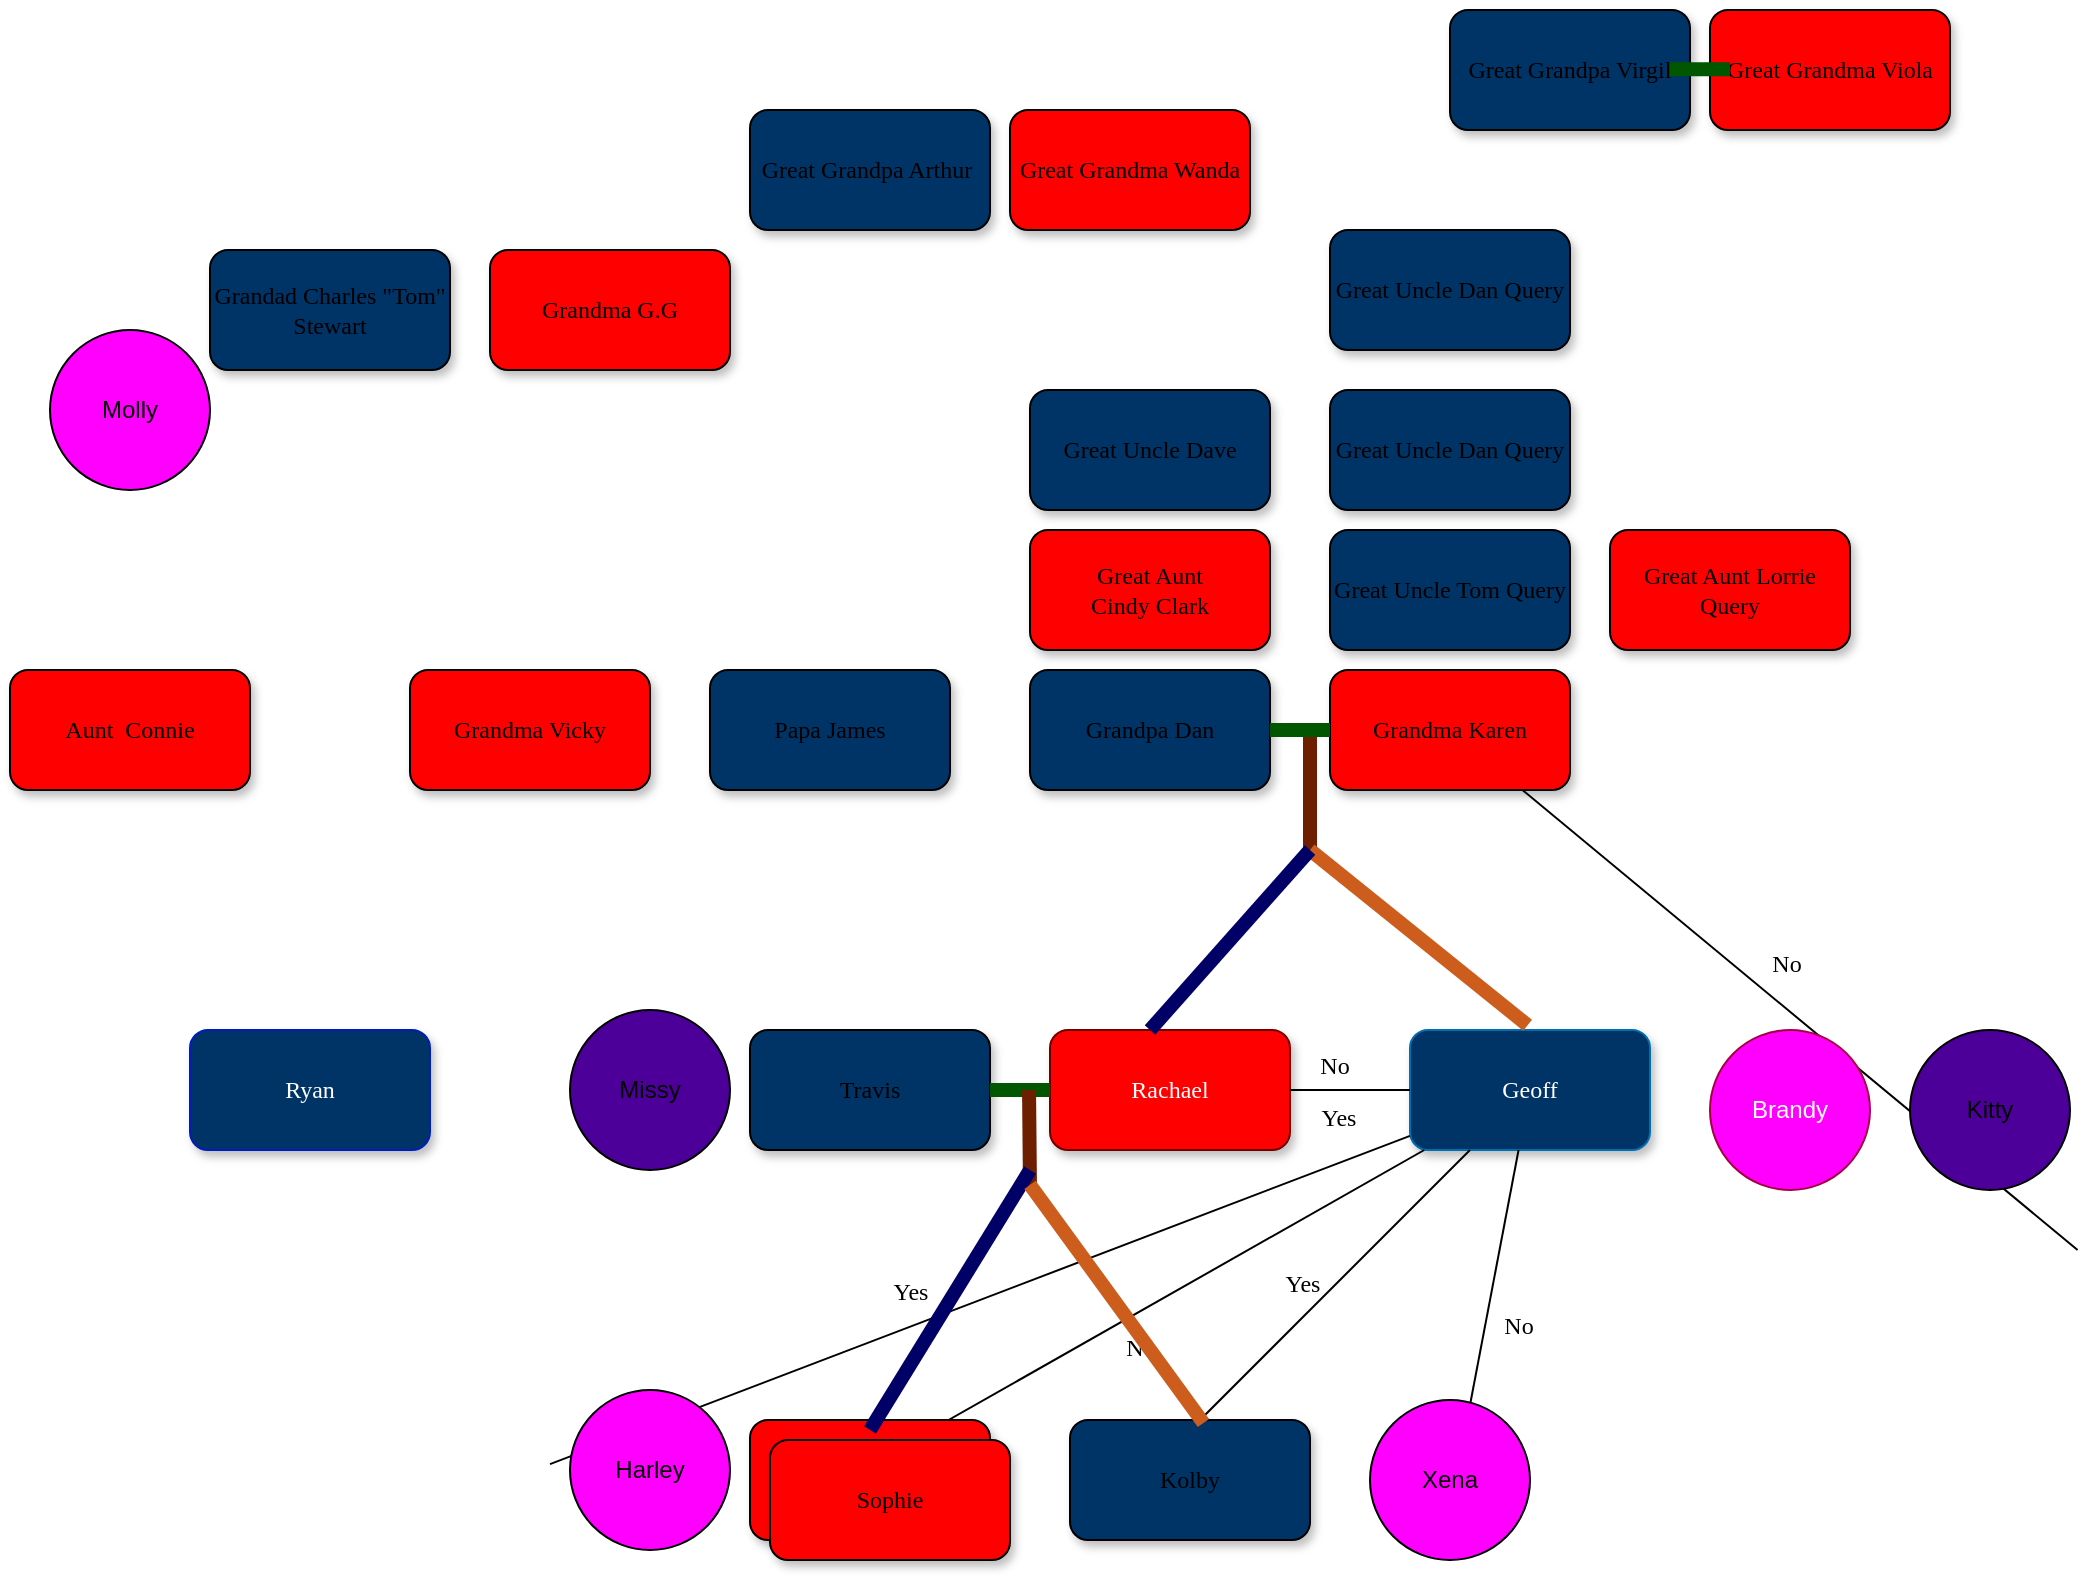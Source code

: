 <mxfile version="14.1.5" type="github">
  <diagram name="Page-1" id="10a91c8b-09ff-31b1-d368-03940ed4cc9e">
    <mxGraphModel dx="2200" dy="1546" grid="1" gridSize="10" guides="1" tooltips="1" connect="1" arrows="1" fold="1" page="1" pageScale="1" pageWidth="1100" pageHeight="850" background="#ffffff" math="0" shadow="0">
      <root>
        <mxCell id="0" />
        <mxCell id="1" parent="0" />
        <mxCell id="62893188c0fa7362-2" value="&lt;span&gt;Grandpa Dan&lt;/span&gt;" style="whiteSpace=wrap;html=1;rounded=1;shadow=1;labelBackgroundColor=none;strokeWidth=1;fontFamily=Verdana;fontSize=12;align=center;fillColor=#003366;" parent="1" vertex="1">
          <mxGeometry x="430" y="170" width="120" height="60" as="geometry" />
        </mxCell>
        <mxCell id="62893188c0fa7362-3" value="&lt;span&gt;Grandma Karen&lt;/span&gt;" style="whiteSpace=wrap;html=1;rounded=1;shadow=1;labelBackgroundColor=none;strokeWidth=1;fontFamily=Verdana;fontSize=12;align=center;fillColor=#FF0000;" parent="1" vertex="1">
          <mxGeometry x="580" y="170" width="120" height="60" as="geometry" />
        </mxCell>
        <mxCell id="62893188c0fa7362-8" value="&lt;span&gt;Rachael&lt;/span&gt;" style="whiteSpace=wrap;html=1;rounded=1;shadow=1;labelBackgroundColor=none;strokeWidth=1;fontFamily=Verdana;fontSize=12;align=center;strokeColor=#6F0000;fontColor=#ffffff;fillColor=#FF0000;" parent="1" vertex="1">
          <mxGeometry x="440" y="350" width="120" height="60" as="geometry" />
        </mxCell>
        <mxCell id="62893188c0fa7362-9" value="&lt;span&gt;Travis&lt;/span&gt;" style="whiteSpace=wrap;html=1;rounded=1;shadow=1;labelBackgroundColor=none;strokeWidth=1;fontFamily=Verdana;fontSize=12;align=center;fillColor=#003366;" parent="1" vertex="1">
          <mxGeometry x="290" y="350" width="120" height="60" as="geometry" />
        </mxCell>
        <mxCell id="62893188c0fa7362-12" value="&lt;span&gt;Geoff&lt;/span&gt;" style="whiteSpace=wrap;html=1;rounded=1;shadow=1;labelBackgroundColor=none;strokeWidth=1;fontFamily=Verdana;fontSize=12;align=center;strokeColor=#006EAF;fontColor=#ffffff;fillColor=#003366;" parent="1" vertex="1">
          <mxGeometry x="620" y="350" width="120" height="60" as="geometry" />
        </mxCell>
        <mxCell id="62893188c0fa7362-17" value="No" style="rounded=0;html=1;labelBackgroundColor=none;startArrow=none;startFill=0;startSize=5;endArrow=none;endFill=0;endSize=5;jettySize=auto;orthogonalLoop=1;strokeWidth=1;fontFamily=Verdana;fontSize=12" parent="1" source="62893188c0fa7362-3" edge="1">
          <mxGeometry x="-0.129" y="17" relative="1" as="geometry">
            <mxPoint as="offset" />
            <mxPoint x="953.793" y="460" as="targetPoint" />
          </mxGeometry>
        </mxCell>
        <mxCell id="62893188c0fa7362-18" value="Yes" style="rounded=0;html=1;labelBackgroundColor=none;startArrow=none;startFill=0;startSize=5;endArrow=none;endFill=0;endSize=5;jettySize=auto;orthogonalLoop=1;strokeWidth=1;fontFamily=Verdana;fontSize=12" parent="1" source="62893188c0fa7362-8" target="62893188c0fa7362-12" edge="1">
          <mxGeometry x="-0.217" y="-14" relative="1" as="geometry">
            <mxPoint as="offset" />
          </mxGeometry>
        </mxCell>
        <mxCell id="62893188c0fa7362-19" value="No" style="rounded=0;html=1;labelBackgroundColor=none;startArrow=none;startFill=0;startSize=5;endArrow=none;endFill=0;endSize=5;jettySize=auto;orthogonalLoop=1;strokeWidth=1;fontFamily=Verdana;fontSize=12" parent="1" source="62893188c0fa7362-8" edge="1">
          <mxGeometry x="-0.284" y="12" relative="1" as="geometry">
            <mxPoint as="offset" />
            <mxPoint x="620" y="380" as="targetPoint" />
          </mxGeometry>
        </mxCell>
        <mxCell id="62893188c0fa7362-24" value="Yes" style="rounded=0;html=1;labelBackgroundColor=none;startArrow=none;startFill=0;startSize=5;endArrow=none;endFill=0;endSize=5;jettySize=auto;orthogonalLoop=1;strokeWidth=1;fontFamily=Verdana;fontSize=12" parent="1" source="62893188c0fa7362-12" edge="1">
          <mxGeometry x="0.137" y="-16" relative="1" as="geometry">
            <mxPoint as="offset" />
            <mxPoint x="190" y="567.091" as="targetPoint" />
          </mxGeometry>
        </mxCell>
        <mxCell id="62893188c0fa7362-25" value="No" style="rounded=0;html=1;labelBackgroundColor=none;startArrow=none;startFill=0;startSize=5;endArrow=none;endFill=0;endSize=5;jettySize=auto;orthogonalLoop=1;strokeWidth=1;fontFamily=Verdana;fontSize=12" parent="1" source="62893188c0fa7362-12" edge="1">
          <mxGeometry x="0.137" y="16" relative="1" as="geometry">
            <mxPoint as="offset" />
            <mxPoint x="362.857" y="560" as="targetPoint" />
          </mxGeometry>
        </mxCell>
        <mxCell id="62893188c0fa7362-26" value="Yes" style="rounded=0;html=1;labelBackgroundColor=none;startArrow=none;startFill=0;startSize=5;endArrow=none;endFill=0;endSize=5;jettySize=auto;orthogonalLoop=1;strokeWidth=1;fontFamily=Verdana;fontSize=12" parent="1" edge="1">
          <mxGeometry x="0.003" y="-12" relative="1" as="geometry">
            <mxPoint as="offset" />
            <mxPoint x="650" y="410" as="sourcePoint" />
            <mxPoint x="500" y="560" as="targetPoint" />
          </mxGeometry>
        </mxCell>
        <mxCell id="62893188c0fa7362-27" value="No" style="rounded=0;html=1;labelBackgroundColor=none;startArrow=none;startFill=0;startSize=5;endArrow=none;endFill=0;endSize=5;jettySize=auto;orthogonalLoop=1;strokeWidth=1;fontFamily=Verdana;fontSize=12" parent="1" edge="1">
          <mxGeometry x="0.137" y="16" relative="1" as="geometry">
            <mxPoint as="offset" />
            <mxPoint x="674.286" y="410" as="sourcePoint" />
            <mxPoint x="645.714" y="560" as="targetPoint" />
          </mxGeometry>
        </mxCell>
        <mxCell id="qcqcmLk27DPcm4zJ_nN5-4" value="" style="endArrow=none;html=1;strokeWidth=7;fillColor=#a0522d;strokeColor=#6D1F00;" edge="1" parent="1">
          <mxGeometry width="50" height="50" relative="1" as="geometry">
            <mxPoint x="570" y="260" as="sourcePoint" />
            <mxPoint x="570" y="200" as="targetPoint" />
          </mxGeometry>
        </mxCell>
        <mxCell id="qcqcmLk27DPcm4zJ_nN5-5" value="" style="endArrow=none;html=1;strokeWidth=7;entryX=0.49;entryY=-0.04;entryDx=0;entryDy=0;entryPerimeter=0;strokeColor=#CC5D1D;" edge="1" parent="1" target="62893188c0fa7362-12">
          <mxGeometry width="50" height="50" relative="1" as="geometry">
            <mxPoint x="570" y="260" as="sourcePoint" />
            <mxPoint x="690" y="280" as="targetPoint" />
          </mxGeometry>
        </mxCell>
        <mxCell id="qcqcmLk27DPcm4zJ_nN5-6" value="" style="endArrow=none;html=1;strokeWidth=7;fillColor=#e51400;strokeColor=#000066;" edge="1" parent="1">
          <mxGeometry width="50" height="50" relative="1" as="geometry">
            <mxPoint x="490" y="350" as="sourcePoint" />
            <mxPoint x="570" y="260" as="targetPoint" />
          </mxGeometry>
        </mxCell>
        <mxCell id="qcqcmLk27DPcm4zJ_nN5-7" value="" style="endArrow=none;html=1;strokeColor=#005700;strokeWidth=7;entryX=0;entryY=0.5;entryDx=0;entryDy=0;exitX=1;exitY=0.5;exitDx=0;exitDy=0;fillColor=#008a00;" edge="1" parent="1" source="62893188c0fa7362-9" target="62893188c0fa7362-8">
          <mxGeometry width="50" height="50" relative="1" as="geometry">
            <mxPoint x="370" y="430" as="sourcePoint" />
            <mxPoint x="420" y="380" as="targetPoint" />
          </mxGeometry>
        </mxCell>
        <mxCell id="qcqcmLk27DPcm4zJ_nN5-8" value="" style="endArrow=none;html=1;strokeWidth=7;fillColor=#a0522d;strokeColor=#6D1F00;" edge="1" parent="1">
          <mxGeometry width="50" height="50" relative="1" as="geometry">
            <mxPoint x="430" y="430" as="sourcePoint" />
            <mxPoint x="429.52" y="380" as="targetPoint" />
          </mxGeometry>
        </mxCell>
        <mxCell id="qcqcmLk27DPcm4zJ_nN5-9" value="&lt;span&gt;Sophie&lt;/span&gt;" style="whiteSpace=wrap;html=1;rounded=1;shadow=1;labelBackgroundColor=none;strokeWidth=1;fontFamily=Verdana;fontSize=12;align=center;fillColor=#FF0000;" vertex="1" parent="1">
          <mxGeometry x="290" y="545" width="120" height="60" as="geometry" />
        </mxCell>
        <mxCell id="qcqcmLk27DPcm4zJ_nN5-10" value="&lt;span&gt;Grandma Vicky&lt;/span&gt;" style="whiteSpace=wrap;html=1;rounded=1;shadow=1;labelBackgroundColor=none;strokeWidth=1;fontFamily=Verdana;fontSize=12;align=center;fillColor=#FF0000;" vertex="1" parent="1">
          <mxGeometry x="120" y="170" width="120" height="60" as="geometry" />
        </mxCell>
        <mxCell id="qcqcmLk27DPcm4zJ_nN5-11" value="Aunt&amp;nbsp; Connie" style="whiteSpace=wrap;html=1;rounded=1;shadow=1;labelBackgroundColor=none;strokeWidth=1;fontFamily=Verdana;fontSize=12;align=center;fillColor=#FF0000;" vertex="1" parent="1">
          <mxGeometry x="-80" y="170" width="120" height="60" as="geometry" />
        </mxCell>
        <mxCell id="qcqcmLk27DPcm4zJ_nN5-12" value="&lt;span&gt;Ryan&lt;/span&gt;" style="whiteSpace=wrap;html=1;rounded=1;shadow=1;labelBackgroundColor=none;strokeWidth=1;fontFamily=Verdana;fontSize=12;align=center;strokeColor=#001DBC;fontColor=#ffffff;fillColor=#003366;" vertex="1" parent="1">
          <mxGeometry x="10" y="350" width="120" height="60" as="geometry" />
        </mxCell>
        <mxCell id="qcqcmLk27DPcm4zJ_nN5-13" value="&lt;span&gt;Kolby&lt;/span&gt;" style="whiteSpace=wrap;html=1;rounded=1;shadow=1;labelBackgroundColor=none;strokeWidth=1;fontFamily=Verdana;fontSize=12;align=center;fillColor=#003366;" vertex="1" parent="1">
          <mxGeometry x="450" y="545" width="120" height="60" as="geometry" />
        </mxCell>
        <mxCell id="qcqcmLk27DPcm4zJ_nN5-14" value="" style="endArrow=none;html=1;strokeWidth=7;fillColor=#e51400;strokeColor=#000066;" edge="1" parent="1">
          <mxGeometry width="50" height="50" relative="1" as="geometry">
            <mxPoint x="350" y="550" as="sourcePoint" />
            <mxPoint x="430" y="420" as="targetPoint" />
          </mxGeometry>
        </mxCell>
        <mxCell id="qcqcmLk27DPcm4zJ_nN5-15" value="" style="endArrow=none;html=1;strokeWidth=7;entryX=0.556;entryY=0.025;entryDx=0;entryDy=0;entryPerimeter=0;strokeColor=#CC5D1D;" edge="1" parent="1" target="qcqcmLk27DPcm4zJ_nN5-13">
          <mxGeometry width="50" height="50" relative="1" as="geometry">
            <mxPoint x="430" y="427.4" as="sourcePoint" />
            <mxPoint x="538.8" y="455" as="targetPoint" />
          </mxGeometry>
        </mxCell>
        <mxCell id="qcqcmLk27DPcm4zJ_nN5-16" value="&lt;span&gt;Grandma G.G&lt;/span&gt;" style="whiteSpace=wrap;html=1;rounded=1;shadow=1;labelBackgroundColor=none;strokeWidth=1;fontFamily=Verdana;fontSize=12;align=center;fillColor=#FF0000;" vertex="1" parent="1">
          <mxGeometry x="160" y="-40" width="120" height="60" as="geometry" />
        </mxCell>
        <mxCell id="qcqcmLk27DPcm4zJ_nN5-17" value="Grandad Charles &quot;Tom&quot; Stewart" style="whiteSpace=wrap;html=1;rounded=1;shadow=1;labelBackgroundColor=none;strokeWidth=1;fontFamily=Verdana;fontSize=12;align=center;fillColor=#003366;" vertex="1" parent="1">
          <mxGeometry x="20" y="-40" width="120" height="60" as="geometry" />
        </mxCell>
        <mxCell id="qcqcmLk27DPcm4zJ_nN5-18" value="&lt;span&gt;Great Grandpa Arthur&amp;nbsp;&lt;/span&gt;" style="whiteSpace=wrap;html=1;rounded=1;shadow=1;labelBackgroundColor=none;strokeWidth=1;fontFamily=Verdana;fontSize=12;align=center;fillColor=#003366;" vertex="1" parent="1">
          <mxGeometry x="290" y="-110" width="120" height="60" as="geometry" />
        </mxCell>
        <mxCell id="qcqcmLk27DPcm4zJ_nN5-19" value="&lt;span&gt;Great Grandpa Virgil&lt;/span&gt;" style="whiteSpace=wrap;html=1;rounded=1;shadow=1;labelBackgroundColor=none;strokeWidth=1;fontFamily=Verdana;fontSize=12;align=center;fillColor=#003366;" vertex="1" parent="1">
          <mxGeometry x="640" y="-160" width="120" height="60" as="geometry" />
        </mxCell>
        <mxCell id="qcqcmLk27DPcm4zJ_nN5-218" value="&lt;span&gt;Great Grandma Wanda&lt;/span&gt;" style="whiteSpace=wrap;html=1;rounded=1;shadow=1;labelBackgroundColor=none;strokeWidth=1;fontFamily=Verdana;fontSize=12;align=center;fillColor=#FF0000;" vertex="1" parent="1">
          <mxGeometry x="420" y="-110" width="120" height="60" as="geometry" />
        </mxCell>
        <mxCell id="qcqcmLk27DPcm4zJ_nN5-220" value="Kitty" style="ellipse;whiteSpace=wrap;html=1;aspect=fixed;fillColor=#4C0099;" vertex="1" parent="1">
          <mxGeometry x="870" y="350" width="80" height="80" as="geometry" />
        </mxCell>
        <mxCell id="qcqcmLk27DPcm4zJ_nN5-222" value="Xena" style="ellipse;whiteSpace=wrap;html=1;aspect=fixed;fillColor=#FF00FF;" vertex="1" parent="1">
          <mxGeometry x="600" y="535" width="80" height="80" as="geometry" />
        </mxCell>
        <mxCell id="qcqcmLk27DPcm4zJ_nN5-223" value="Harley" style="ellipse;whiteSpace=wrap;html=1;aspect=fixed;fillColor=#FF00FF;" vertex="1" parent="1">
          <mxGeometry x="200" y="530" width="80" height="80" as="geometry" />
        </mxCell>
        <mxCell id="qcqcmLk27DPcm4zJ_nN5-225" value="Brandy" style="ellipse;whiteSpace=wrap;html=1;aspect=fixed;strokeColor=#A50040;fontColor=#ffffff;fillColor=#FF00FF;" vertex="1" parent="1">
          <mxGeometry x="770" y="350" width="80" height="80" as="geometry" />
        </mxCell>
        <mxCell id="qcqcmLk27DPcm4zJ_nN5-226" value="Missy" style="ellipse;whiteSpace=wrap;html=1;aspect=fixed;fillColor=#4C0099;" vertex="1" parent="1">
          <mxGeometry x="200" y="340" width="80" height="80" as="geometry" />
        </mxCell>
        <mxCell id="qcqcmLk27DPcm4zJ_nN5-227" value="&lt;span&gt;Great Grandma Viola&lt;/span&gt;" style="whiteSpace=wrap;html=1;rounded=1;shadow=1;labelBackgroundColor=none;strokeWidth=1;fontFamily=Verdana;fontSize=12;align=center;fillColor=#FF0000;" vertex="1" parent="1">
          <mxGeometry x="770" y="-160" width="120" height="60" as="geometry" />
        </mxCell>
        <mxCell id="qcqcmLk27DPcm4zJ_nN5-228" value="&lt;span&gt;Great Uncle Dave&lt;/span&gt;" style="whiteSpace=wrap;html=1;rounded=1;shadow=1;labelBackgroundColor=none;strokeWidth=1;fontFamily=Verdana;fontSize=12;align=center;fillColor=#003366;" vertex="1" parent="1">
          <mxGeometry x="430" y="30" width="120" height="60" as="geometry" />
        </mxCell>
        <mxCell id="qcqcmLk27DPcm4zJ_nN5-229" value="" style="endArrow=none;html=1;strokeColor=#005700;strokeWidth=7;entryX=0;entryY=0.5;entryDx=0;entryDy=0;exitX=1;exitY=0.5;exitDx=0;exitDy=0;fillColor=#008a00;" edge="1" parent="1">
          <mxGeometry width="50" height="50" relative="1" as="geometry">
            <mxPoint x="550" y="200" as="sourcePoint" />
            <mxPoint x="580" y="200" as="targetPoint" />
            <Array as="points" />
          </mxGeometry>
        </mxCell>
        <mxCell id="qcqcmLk27DPcm4zJ_nN5-230" value="&lt;span&gt;Great Aunt &lt;br&gt;Cindy Clark&lt;/span&gt;" style="whiteSpace=wrap;html=1;rounded=1;shadow=1;labelBackgroundColor=none;strokeWidth=1;fontFamily=Verdana;fontSize=12;align=center;fillColor=#FF0000;" vertex="1" parent="1">
          <mxGeometry x="430" y="100" width="120" height="60" as="geometry" />
        </mxCell>
        <mxCell id="qcqcmLk27DPcm4zJ_nN5-231" value="&lt;span&gt;Papa James&lt;/span&gt;" style="whiteSpace=wrap;html=1;rounded=1;shadow=1;labelBackgroundColor=none;strokeWidth=1;fontFamily=Verdana;fontSize=12;align=center;fillColor=#003366;" vertex="1" parent="1">
          <mxGeometry x="270" y="170" width="120" height="60" as="geometry" />
        </mxCell>
        <mxCell id="qcqcmLk27DPcm4zJ_nN5-232" value="&lt;span&gt;Great Uncle Tom Query&lt;/span&gt;" style="whiteSpace=wrap;html=1;rounded=1;shadow=1;labelBackgroundColor=none;strokeWidth=1;fontFamily=Verdana;fontSize=12;align=center;fillColor=#003366;" vertex="1" parent="1">
          <mxGeometry x="580" y="100" width="120" height="60" as="geometry" />
        </mxCell>
        <mxCell id="qcqcmLk27DPcm4zJ_nN5-233" value="&lt;span&gt;Great Aunt Lorrie Query&lt;/span&gt;" style="whiteSpace=wrap;html=1;rounded=1;shadow=1;labelBackgroundColor=none;strokeWidth=1;fontFamily=Verdana;fontSize=12;align=center;fillColor=#FF0000;" vertex="1" parent="1">
          <mxGeometry x="720" y="100" width="120" height="60" as="geometry" />
        </mxCell>
        <mxCell id="qcqcmLk27DPcm4zJ_nN5-234" value="Molly" style="ellipse;whiteSpace=wrap;html=1;aspect=fixed;fillColor=#FF00FF;" vertex="1" parent="1">
          <mxGeometry x="-60" width="80" height="80" as="geometry" />
        </mxCell>
        <mxCell id="qcqcmLk27DPcm4zJ_nN5-235" value="" style="endArrow=none;html=1;strokeColor=#005700;strokeWidth=7;entryX=0;entryY=0.5;entryDx=0;entryDy=0;exitX=1;exitY=0.5;exitDx=0;exitDy=0;fillColor=#008a00;" edge="1" parent="1">
          <mxGeometry width="50" height="50" relative="1" as="geometry">
            <mxPoint x="750" y="-130.42" as="sourcePoint" />
            <mxPoint x="780" y="-130.42" as="targetPoint" />
            <Array as="points" />
          </mxGeometry>
        </mxCell>
        <mxCell id="qcqcmLk27DPcm4zJ_nN5-236" value="&lt;span&gt;Great Uncle Dan Query&lt;/span&gt;" style="whiteSpace=wrap;html=1;rounded=1;shadow=1;labelBackgroundColor=none;strokeWidth=1;fontFamily=Verdana;fontSize=12;align=center;fillColor=#003366;" vertex="1" parent="1">
          <mxGeometry x="580" y="30" width="120" height="60" as="geometry" />
        </mxCell>
        <mxCell id="qcqcmLk27DPcm4zJ_nN5-237" value="&lt;span&gt;Great Uncle Dan Query&lt;/span&gt;" style="whiteSpace=wrap;html=1;rounded=1;shadow=1;labelBackgroundColor=none;strokeWidth=1;fontFamily=Verdana;fontSize=12;align=center;fillColor=#003366;" vertex="1" parent="1">
          <mxGeometry x="580" y="-50" width="120" height="60" as="geometry" />
        </mxCell>
        <mxCell id="qcqcmLk27DPcm4zJ_nN5-238" value="&lt;span&gt;Sophie&lt;/span&gt;" style="whiteSpace=wrap;html=1;rounded=1;shadow=1;labelBackgroundColor=none;strokeWidth=1;fontFamily=Verdana;fontSize=12;align=center;fillColor=#FF0000;" vertex="1" parent="1">
          <mxGeometry x="300" y="555" width="120" height="60" as="geometry" />
        </mxCell>
      </root>
    </mxGraphModel>
  </diagram>
</mxfile>
